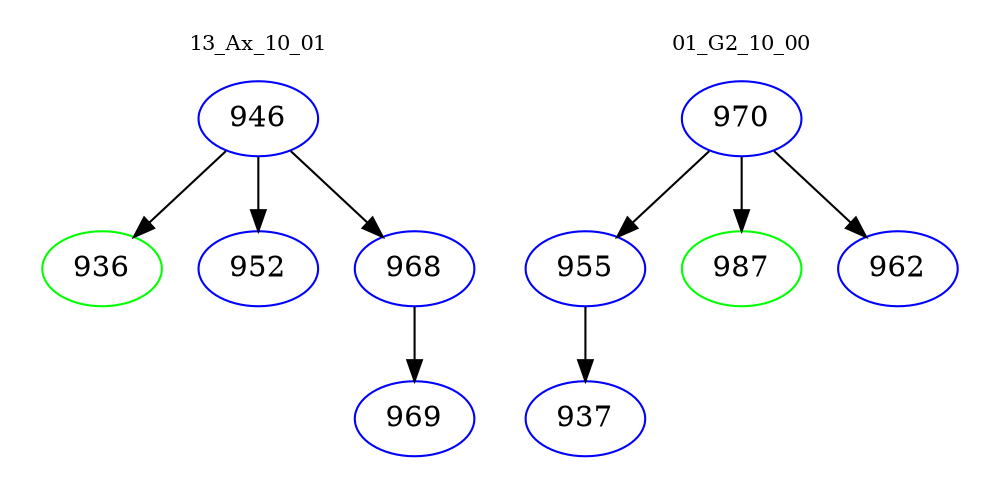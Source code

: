 digraph{
subgraph cluster_0 {
color = white
label = "13_Ax_10_01";
fontsize=10;
T0_946 [label="946", color="blue"]
T0_946 -> T0_936 [color="black"]
T0_936 [label="936", color="green"]
T0_946 -> T0_952 [color="black"]
T0_952 [label="952", color="blue"]
T0_946 -> T0_968 [color="black"]
T0_968 [label="968", color="blue"]
T0_968 -> T0_969 [color="black"]
T0_969 [label="969", color="blue"]
}
subgraph cluster_1 {
color = white
label = "01_G2_10_00";
fontsize=10;
T1_970 [label="970", color="blue"]
T1_970 -> T1_955 [color="black"]
T1_955 [label="955", color="blue"]
T1_955 -> T1_937 [color="black"]
T1_937 [label="937", color="blue"]
T1_970 -> T1_987 [color="black"]
T1_987 [label="987", color="green"]
T1_970 -> T1_962 [color="black"]
T1_962 [label="962", color="blue"]
}
}

